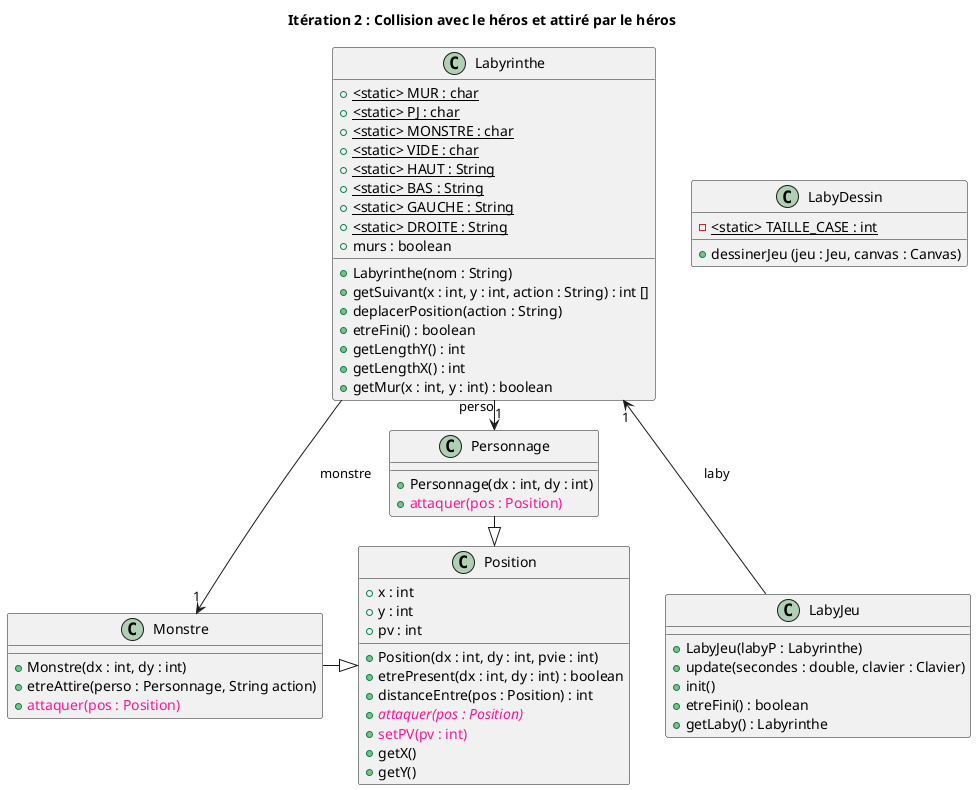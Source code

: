 @startuml
title Itération 2 : Collision avec le héros et attiré par le héros

class Labyrinthe {
    + <static> MUR : char {static}
    + <static> PJ : char {static}
    + <static> MONSTRE : char {static}
    + <static> VIDE : char {static}
    + <static> HAUT : String {static}
    + <static> BAS : String {static}
    + <static> GAUCHE : String {static}
    + <static> DROITE : String {static}
    + murs : boolean

    + Labyrinthe(nom : String)
    + getSuivant(x : int, y : int, action : String) : int []
    + deplacerPosition(action : String)
    + etreFini() : boolean
    + getLengthY() : int
    + getLengthX() : int
    + getMur(x : int, y : int) : boolean
}

class LabyJeu {
    + LabyJeu(labyP : Labyrinthe)
    + update(secondes : double, clavier : Clavier)
    + init()
    + etreFini() : boolean
    + getLaby() : Labyrinthe
}

class LabyDessin {
    - <static> TAILLE_CASE : int {static}
    + dessinerJeu (jeu : Jeu, canvas : Canvas)
}

class Position {
    + x : int
    + y : int
    + pv : int

    + Position(dx : int, dy : int, pvie : int)
    + etrePresent(dx : int, dy : int) : boolean
    + distanceEntre(pos : Position) : int
    {abstract} + <color:deeppink>attaquer(pos : Position)</color>
    + <color:deeppink>setPV(pv : int)</color>
    + getX()
    + getY()
}

class Personnage {
    + Personnage(dx : int, dy : int)
    + <color:deeppink>attaquer(pos : Position)</color>
}

class Monstre {
    + Monstre(dx : int, dy : int)
    + etreAttire(perso : Personnage, String action)
    + <color:deeppink>attaquer(pos : Position)</color>
}

Labyrinthe --> Monstre : monstre "1"
Labyrinthe -> Personnage : perso "1"
Labyrinthe "1" <-- LabyJeu : laby

Monstre -|> Position
Personnage -|> Position

@enduml